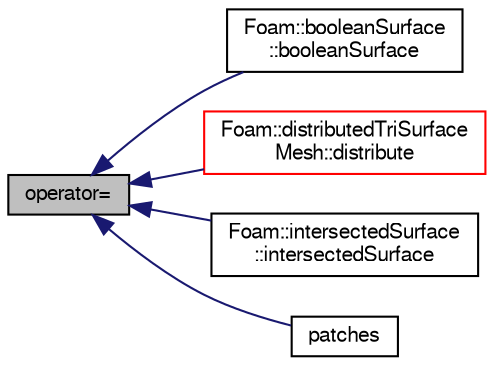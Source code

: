 digraph "operator="
{
  bgcolor="transparent";
  edge [fontname="FreeSans",fontsize="10",labelfontname="FreeSans",labelfontsize="10"];
  node [fontname="FreeSans",fontsize="10",shape=record];
  rankdir="LR";
  Node1249 [label="operator=",height=0.2,width=0.4,color="black", fillcolor="grey75", style="filled", fontcolor="black"];
  Node1249 -> Node1250 [dir="back",color="midnightblue",fontsize="10",style="solid",fontname="FreeSans"];
  Node1250 [label="Foam::booleanSurface\l::booleanSurface",height=0.2,width=0.4,color="black",URL="$a25486.html#af9badecab2d5cf9894182caa82611921",tooltip="Construct from surfaces and operation. Surfaces need to be closed. "];
  Node1249 -> Node1251 [dir="back",color="midnightblue",fontsize="10",style="solid",fontname="FreeSans"];
  Node1251 [label="Foam::distributedTriSurface\lMesh::distribute",height=0.2,width=0.4,color="red",URL="$a28642.html#a30b981a389a43e4853d4dec45e4e5edb",tooltip="Set bounds of surface. Bounds currently set as list of. "];
  Node1249 -> Node1261 [dir="back",color="midnightblue",fontsize="10",style="solid",fontname="FreeSans"];
  Node1261 [label="Foam::intersectedSurface\l::intersectedSurface",height=0.2,width=0.4,color="black",URL="$a25494.html#a6e95ab0cf81f4521899580c0caaaf6e7",tooltip="Construct from surface and intersection. isFirstSurface is needed. "];
  Node1249 -> Node1262 [dir="back",color="midnightblue",fontsize="10",style="solid",fontname="FreeSans"];
  Node1262 [label="patches",height=0.2,width=0.4,color="black",URL="$a30598.html#adf6d6f4f6576d5bd544f3ba396fa3946"];
}

